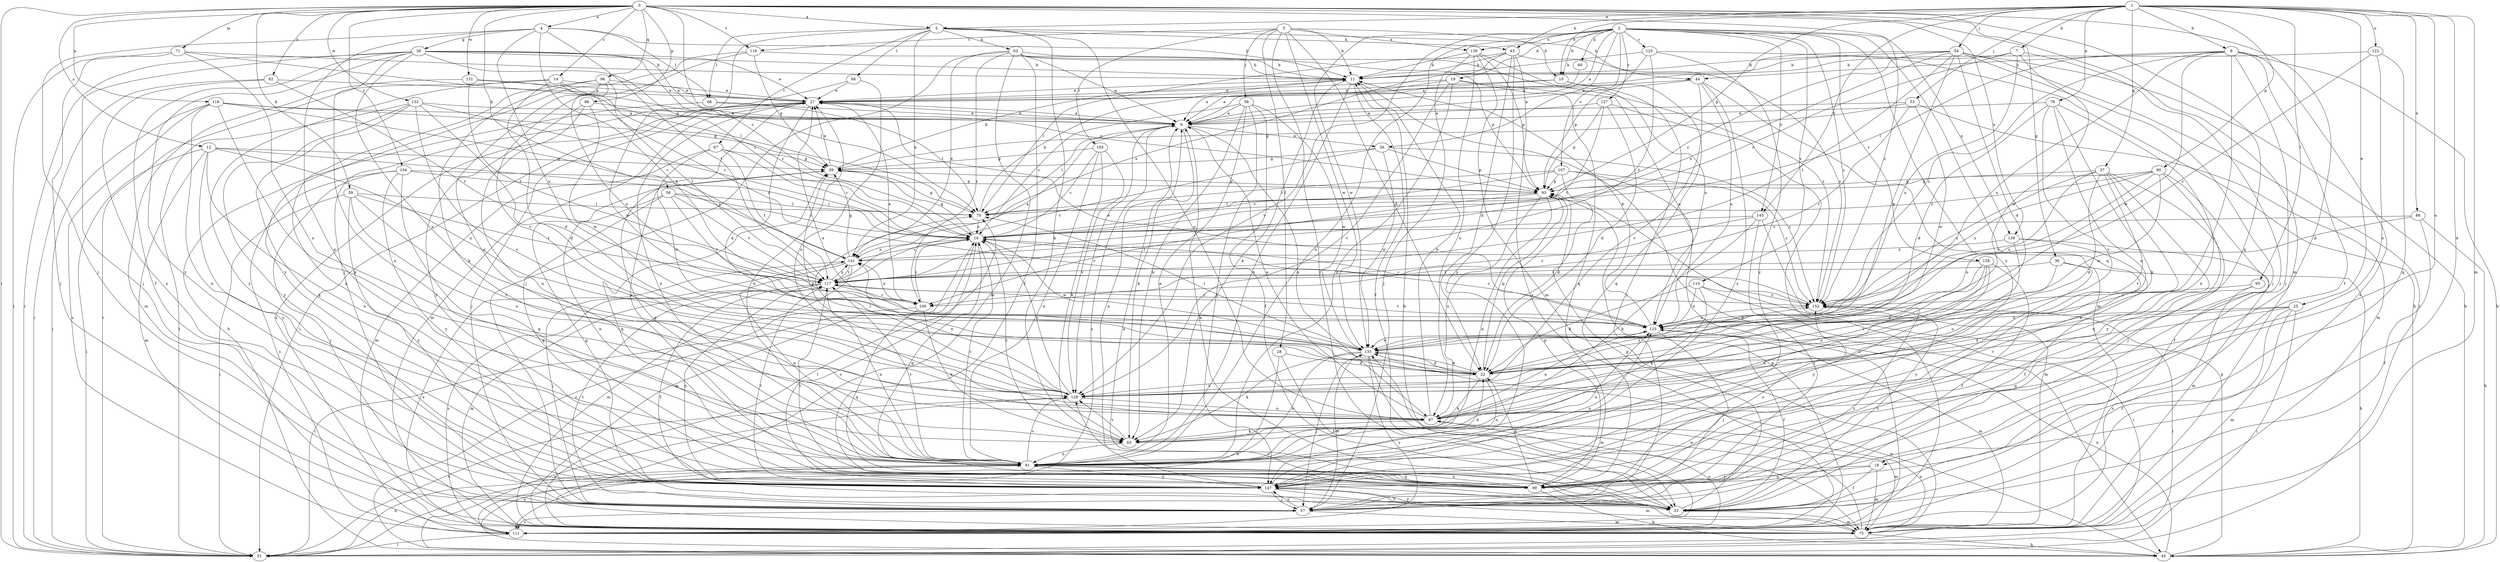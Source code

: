 strict digraph  {
0;
1;
2;
3;
4;
5;
6;
7;
8;
10;
11;
12;
14;
16;
18;
19;
22;
25;
26;
27;
28;
33;
36;
37;
38;
39;
43;
44;
45;
51;
53;
54;
56;
57;
58;
59;
60;
62;
63;
65;
66;
67;
68;
70;
71;
75;
78;
81;
82;
86;
87;
88;
90;
93;
96;
99;
104;
105;
106;
107;
110;
111;
116;
117;
118;
122;
123;
125;
127;
128;
129;
131;
132;
135;
138;
139;
141;
145;
147;
152;
0 -> 4  [label=a];
0 -> 5  [label=a];
0 -> 12  [label=c];
0 -> 14  [label=c];
0 -> 16  [label=c];
0 -> 18  [label=d];
0 -> 36  [label=g];
0 -> 51  [label=i];
0 -> 58  [label=k];
0 -> 59  [label=k];
0 -> 71  [label=m];
0 -> 75  [label=m];
0 -> 82  [label=o];
0 -> 88  [label=p];
0 -> 96  [label=q];
0 -> 99  [label=q];
0 -> 104  [label=r];
0 -> 116  [label=t];
0 -> 118  [label=u];
0 -> 131  [label=w];
0 -> 132  [label=w];
0 -> 138  [label=x];
0 -> 152  [label=z];
1 -> 5  [label=a];
1 -> 7  [label=b];
1 -> 8  [label=b];
1 -> 10  [label=b];
1 -> 18  [label=d];
1 -> 25  [label=e];
1 -> 37  [label=g];
1 -> 43  [label=h];
1 -> 53  [label=j];
1 -> 54  [label=j];
1 -> 65  [label=l];
1 -> 75  [label=m];
1 -> 78  [label=n];
1 -> 86  [label=o];
1 -> 87  [label=o];
1 -> 90  [label=p];
1 -> 93  [label=p];
1 -> 122  [label=u];
1 -> 145  [label=y];
2 -> 6  [label=a];
2 -> 10  [label=b];
2 -> 19  [label=d];
2 -> 26  [label=e];
2 -> 60  [label=k];
2 -> 81  [label=n];
2 -> 99  [label=q];
2 -> 107  [label=s];
2 -> 110  [label=s];
2 -> 125  [label=v];
2 -> 127  [label=v];
2 -> 128  [label=v];
2 -> 129  [label=v];
2 -> 135  [label=w];
2 -> 138  [label=x];
2 -> 139  [label=x];
2 -> 145  [label=y];
2 -> 147  [label=y];
2 -> 152  [label=z];
3 -> 10  [label=b];
3 -> 11  [label=b];
3 -> 22  [label=d];
3 -> 28  [label=f];
3 -> 33  [label=f];
3 -> 56  [label=j];
3 -> 105  [label=r];
3 -> 116  [label=t];
3 -> 135  [label=w];
3 -> 139  [label=x];
4 -> 11  [label=b];
4 -> 38  [label=g];
4 -> 57  [label=j];
4 -> 66  [label=l];
4 -> 81  [label=n];
4 -> 106  [label=r];
4 -> 117  [label=t];
4 -> 123  [label=u];
5 -> 43  [label=h];
5 -> 44  [label=h];
5 -> 57  [label=j];
5 -> 62  [label=k];
5 -> 63  [label=k];
5 -> 66  [label=l];
5 -> 67  [label=l];
5 -> 68  [label=l];
5 -> 87  [label=o];
5 -> 141  [label=x];
6 -> 26  [label=e];
6 -> 27  [label=e];
6 -> 63  [label=k];
6 -> 70  [label=l];
6 -> 87  [label=o];
6 -> 111  [label=s];
6 -> 129  [label=v];
7 -> 11  [label=b];
7 -> 16  [label=c];
7 -> 57  [label=j];
7 -> 123  [label=u];
7 -> 135  [label=w];
8 -> 33  [label=f];
8 -> 44  [label=h];
8 -> 45  [label=h];
8 -> 57  [label=j];
8 -> 70  [label=l];
8 -> 87  [label=o];
8 -> 111  [label=s];
8 -> 123  [label=u];
8 -> 135  [label=w];
8 -> 152  [label=z];
10 -> 6  [label=a];
10 -> 27  [label=e];
10 -> 57  [label=j];
10 -> 99  [label=q];
11 -> 27  [label=e];
11 -> 33  [label=f];
11 -> 45  [label=h];
11 -> 63  [label=k];
11 -> 81  [label=n];
12 -> 39  [label=g];
12 -> 51  [label=i];
12 -> 75  [label=m];
12 -> 81  [label=n];
12 -> 123  [label=u];
12 -> 141  [label=x];
12 -> 147  [label=y];
14 -> 16  [label=c];
14 -> 22  [label=d];
14 -> 27  [label=e];
14 -> 51  [label=i];
14 -> 147  [label=y];
14 -> 152  [label=z];
16 -> 39  [label=g];
16 -> 75  [label=m];
16 -> 99  [label=q];
16 -> 135  [label=w];
16 -> 141  [label=x];
18 -> 33  [label=f];
18 -> 75  [label=m];
18 -> 99  [label=q];
18 -> 147  [label=y];
19 -> 6  [label=a];
19 -> 27  [label=e];
19 -> 81  [label=n];
19 -> 99  [label=q];
19 -> 123  [label=u];
19 -> 129  [label=v];
22 -> 27  [label=e];
22 -> 63  [label=k];
22 -> 81  [label=n];
22 -> 93  [label=p];
22 -> 129  [label=v];
22 -> 135  [label=w];
22 -> 152  [label=z];
25 -> 22  [label=d];
25 -> 33  [label=f];
25 -> 51  [label=i];
25 -> 75  [label=m];
25 -> 123  [label=u];
25 -> 129  [label=v];
26 -> 39  [label=g];
26 -> 93  [label=p];
26 -> 117  [label=t];
26 -> 135  [label=w];
26 -> 152  [label=z];
27 -> 6  [label=a];
27 -> 22  [label=d];
27 -> 51  [label=i];
27 -> 57  [label=j];
27 -> 75  [label=m];
27 -> 81  [label=n];
27 -> 111  [label=s];
28 -> 22  [label=d];
28 -> 33  [label=f];
28 -> 45  [label=h];
33 -> 6  [label=a];
33 -> 16  [label=c];
33 -> 39  [label=g];
33 -> 75  [label=m];
33 -> 93  [label=p];
33 -> 129  [label=v];
33 -> 147  [label=y];
33 -> 152  [label=z];
36 -> 45  [label=h];
36 -> 117  [label=t];
36 -> 129  [label=v];
36 -> 147  [label=y];
37 -> 22  [label=d];
37 -> 57  [label=j];
37 -> 81  [label=n];
37 -> 93  [label=p];
37 -> 99  [label=q];
37 -> 123  [label=u];
37 -> 129  [label=v];
37 -> 152  [label=z];
38 -> 6  [label=a];
38 -> 11  [label=b];
38 -> 16  [label=c];
38 -> 27  [label=e];
38 -> 33  [label=f];
38 -> 51  [label=i];
38 -> 57  [label=j];
38 -> 70  [label=l];
38 -> 81  [label=n];
38 -> 129  [label=v];
38 -> 147  [label=y];
39 -> 11  [label=b];
39 -> 27  [label=e];
39 -> 93  [label=p];
43 -> 11  [label=b];
43 -> 22  [label=d];
43 -> 70  [label=l];
43 -> 111  [label=s];
43 -> 141  [label=x];
43 -> 147  [label=y];
43 -> 152  [label=z];
44 -> 6  [label=a];
44 -> 27  [label=e];
44 -> 75  [label=m];
44 -> 123  [label=u];
44 -> 129  [label=v];
44 -> 147  [label=y];
45 -> 16  [label=c];
45 -> 93  [label=p];
45 -> 123  [label=u];
45 -> 129  [label=v];
45 -> 135  [label=w];
51 -> 81  [label=n];
51 -> 129  [label=v];
53 -> 6  [label=a];
53 -> 39  [label=g];
53 -> 75  [label=m];
53 -> 106  [label=r];
53 -> 135  [label=w];
54 -> 11  [label=b];
54 -> 16  [label=c];
54 -> 22  [label=d];
54 -> 27  [label=e];
54 -> 45  [label=h];
54 -> 51  [label=i];
54 -> 57  [label=j];
54 -> 117  [label=t];
54 -> 135  [label=w];
54 -> 141  [label=x];
56 -> 6  [label=a];
56 -> 16  [label=c];
56 -> 33  [label=f];
56 -> 63  [label=k];
56 -> 81  [label=n];
56 -> 135  [label=w];
56 -> 147  [label=y];
57 -> 75  [label=m];
57 -> 111  [label=s];
57 -> 117  [label=t];
57 -> 135  [label=w];
57 -> 147  [label=y];
57 -> 152  [label=z];
58 -> 16  [label=c];
58 -> 70  [label=l];
58 -> 81  [label=n];
58 -> 99  [label=q];
58 -> 106  [label=r];
58 -> 117  [label=t];
59 -> 51  [label=i];
59 -> 70  [label=l];
59 -> 87  [label=o];
59 -> 117  [label=t];
59 -> 129  [label=v];
59 -> 147  [label=y];
60 -> 6  [label=a];
62 -> 6  [label=a];
62 -> 11  [label=b];
62 -> 33  [label=f];
62 -> 57  [label=j];
62 -> 75  [label=m];
62 -> 93  [label=p];
62 -> 106  [label=r];
62 -> 141  [label=x];
62 -> 152  [label=z];
63 -> 16  [label=c];
63 -> 81  [label=n];
63 -> 129  [label=v];
65 -> 99  [label=q];
65 -> 111  [label=s];
65 -> 152  [label=z];
66 -> 6  [label=a];
66 -> 45  [label=h];
66 -> 70  [label=l];
67 -> 16  [label=c];
67 -> 39  [label=g];
67 -> 75  [label=m];
67 -> 117  [label=t];
67 -> 135  [label=w];
68 -> 27  [label=e];
68 -> 87  [label=o];
68 -> 135  [label=w];
70 -> 11  [label=b];
70 -> 16  [label=c];
70 -> 39  [label=g];
71 -> 11  [label=b];
71 -> 51  [label=i];
71 -> 57  [label=j];
71 -> 70  [label=l];
71 -> 87  [label=o];
75 -> 6  [label=a];
75 -> 45  [label=h];
75 -> 70  [label=l];
75 -> 87  [label=o];
75 -> 135  [label=w];
78 -> 6  [label=a];
78 -> 22  [label=d];
78 -> 63  [label=k];
78 -> 81  [label=n];
78 -> 87  [label=o];
78 -> 129  [label=v];
81 -> 16  [label=c];
81 -> 22  [label=d];
81 -> 27  [label=e];
81 -> 39  [label=g];
81 -> 51  [label=i];
81 -> 99  [label=q];
81 -> 117  [label=t];
81 -> 123  [label=u];
81 -> 129  [label=v];
81 -> 147  [label=y];
82 -> 27  [label=e];
82 -> 51  [label=i];
82 -> 117  [label=t];
82 -> 147  [label=y];
86 -> 16  [label=c];
86 -> 33  [label=f];
86 -> 45  [label=h];
86 -> 123  [label=u];
87 -> 6  [label=a];
87 -> 11  [label=b];
87 -> 63  [label=k];
87 -> 75  [label=m];
87 -> 123  [label=u];
88 -> 6  [label=a];
88 -> 81  [label=n];
88 -> 135  [label=w];
88 -> 147  [label=y];
90 -> 16  [label=c];
90 -> 33  [label=f];
90 -> 93  [label=p];
90 -> 123  [label=u];
90 -> 135  [label=w];
90 -> 147  [label=y];
90 -> 152  [label=z];
93 -> 70  [label=l];
93 -> 81  [label=n];
93 -> 87  [label=o];
93 -> 106  [label=r];
96 -> 27  [label=e];
96 -> 63  [label=k];
96 -> 87  [label=o];
96 -> 99  [label=q];
96 -> 117  [label=t];
96 -> 123  [label=u];
99 -> 22  [label=d];
99 -> 27  [label=e];
99 -> 39  [label=g];
99 -> 45  [label=h];
99 -> 81  [label=n];
99 -> 93  [label=p];
99 -> 117  [label=t];
99 -> 152  [label=z];
104 -> 16  [label=c];
104 -> 57  [label=j];
104 -> 93  [label=p];
104 -> 99  [label=q];
104 -> 111  [label=s];
104 -> 147  [label=y];
105 -> 16  [label=c];
105 -> 39  [label=g];
105 -> 63  [label=k];
105 -> 81  [label=n];
105 -> 129  [label=v];
106 -> 16  [label=c];
106 -> 27  [label=e];
106 -> 51  [label=i];
106 -> 63  [label=k];
106 -> 99  [label=q];
106 -> 141  [label=x];
107 -> 16  [label=c];
107 -> 22  [label=d];
107 -> 70  [label=l];
107 -> 93  [label=p];
107 -> 111  [label=s];
107 -> 152  [label=z];
110 -> 22  [label=d];
110 -> 51  [label=i];
110 -> 63  [label=k];
110 -> 123  [label=u];
110 -> 152  [label=z];
111 -> 11  [label=b];
111 -> 51  [label=i];
111 -> 81  [label=n];
111 -> 87  [label=o];
111 -> 93  [label=p];
111 -> 141  [label=x];
116 -> 11  [label=b];
116 -> 39  [label=g];
116 -> 129  [label=v];
116 -> 147  [label=y];
117 -> 6  [label=a];
117 -> 33  [label=f];
117 -> 75  [label=m];
117 -> 81  [label=n];
117 -> 106  [label=r];
117 -> 111  [label=s];
117 -> 141  [label=x];
117 -> 147  [label=y];
117 -> 152  [label=z];
118 -> 6  [label=a];
118 -> 39  [label=g];
118 -> 51  [label=i];
118 -> 63  [label=k];
118 -> 81  [label=n];
118 -> 111  [label=s];
118 -> 141  [label=x];
122 -> 11  [label=b];
122 -> 87  [label=o];
122 -> 99  [label=q];
122 -> 152  [label=z];
123 -> 11  [label=b];
123 -> 16  [label=c];
123 -> 27  [label=e];
123 -> 33  [label=f];
123 -> 57  [label=j];
123 -> 75  [label=m];
123 -> 117  [label=t];
123 -> 135  [label=w];
125 -> 11  [label=b];
125 -> 45  [label=h];
125 -> 93  [label=p];
125 -> 117  [label=t];
125 -> 147  [label=y];
127 -> 6  [label=a];
127 -> 22  [label=d];
127 -> 93  [label=p];
127 -> 111  [label=s];
127 -> 117  [label=t];
128 -> 22  [label=d];
128 -> 33  [label=f];
128 -> 81  [label=n];
128 -> 87  [label=o];
128 -> 117  [label=t];
128 -> 147  [label=y];
129 -> 16  [label=c];
129 -> 39  [label=g];
129 -> 70  [label=l];
129 -> 87  [label=o];
129 -> 141  [label=x];
131 -> 27  [label=e];
131 -> 75  [label=m];
131 -> 93  [label=p];
131 -> 117  [label=t];
132 -> 6  [label=a];
132 -> 16  [label=c];
132 -> 22  [label=d];
132 -> 51  [label=i];
132 -> 99  [label=q];
132 -> 129  [label=v];
132 -> 147  [label=y];
135 -> 22  [label=d];
135 -> 57  [label=j];
135 -> 63  [label=k];
135 -> 70  [label=l];
135 -> 75  [label=m];
135 -> 81  [label=n];
135 -> 111  [label=s];
138 -> 33  [label=f];
138 -> 75  [label=m];
138 -> 87  [label=o];
138 -> 141  [label=x];
139 -> 11  [label=b];
139 -> 57  [label=j];
139 -> 75  [label=m];
139 -> 87  [label=o];
139 -> 93  [label=p];
139 -> 123  [label=u];
141 -> 16  [label=c];
141 -> 39  [label=g];
141 -> 57  [label=j];
141 -> 75  [label=m];
141 -> 81  [label=n];
141 -> 117  [label=t];
145 -> 16  [label=c];
145 -> 57  [label=j];
145 -> 63  [label=k];
145 -> 75  [label=m];
145 -> 106  [label=r];
147 -> 6  [label=a];
147 -> 33  [label=f];
147 -> 57  [label=j];
147 -> 75  [label=m];
147 -> 117  [label=t];
147 -> 123  [label=u];
152 -> 16  [label=c];
152 -> 51  [label=i];
152 -> 123  [label=u];
}
